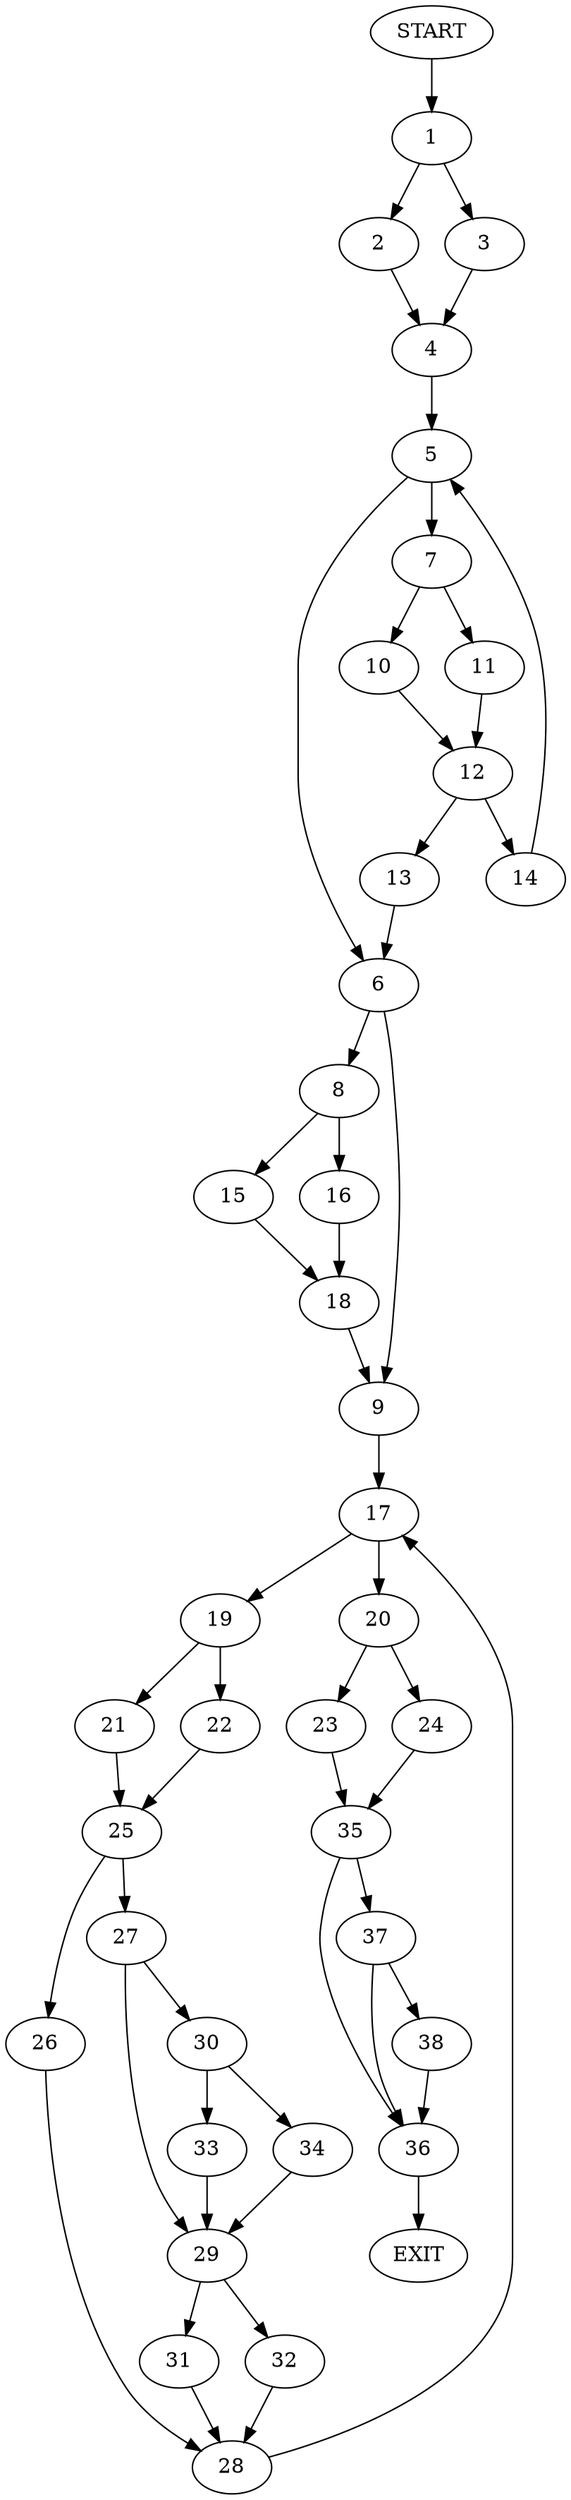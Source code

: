 digraph {
0 [label="START"]
39 [label="EXIT"]
0 -> 1
1 -> 2
1 -> 3
2 -> 4
3 -> 4
4 -> 5
5 -> 6
5 -> 7
6 -> 8
6 -> 9
7 -> 10
7 -> 11
11 -> 12
10 -> 12
12 -> 13
12 -> 14
13 -> 6
14 -> 5
8 -> 15
8 -> 16
9 -> 17
15 -> 18
16 -> 18
18 -> 9
17 -> 19
17 -> 20
19 -> 21
19 -> 22
20 -> 23
20 -> 24
22 -> 25
21 -> 25
25 -> 26
25 -> 27
26 -> 28
27 -> 29
27 -> 30
28 -> 17
29 -> 31
29 -> 32
30 -> 33
30 -> 34
33 -> 29
34 -> 29
32 -> 28
31 -> 28
24 -> 35
23 -> 35
35 -> 36
35 -> 37
37 -> 36
37 -> 38
36 -> 39
38 -> 36
}
